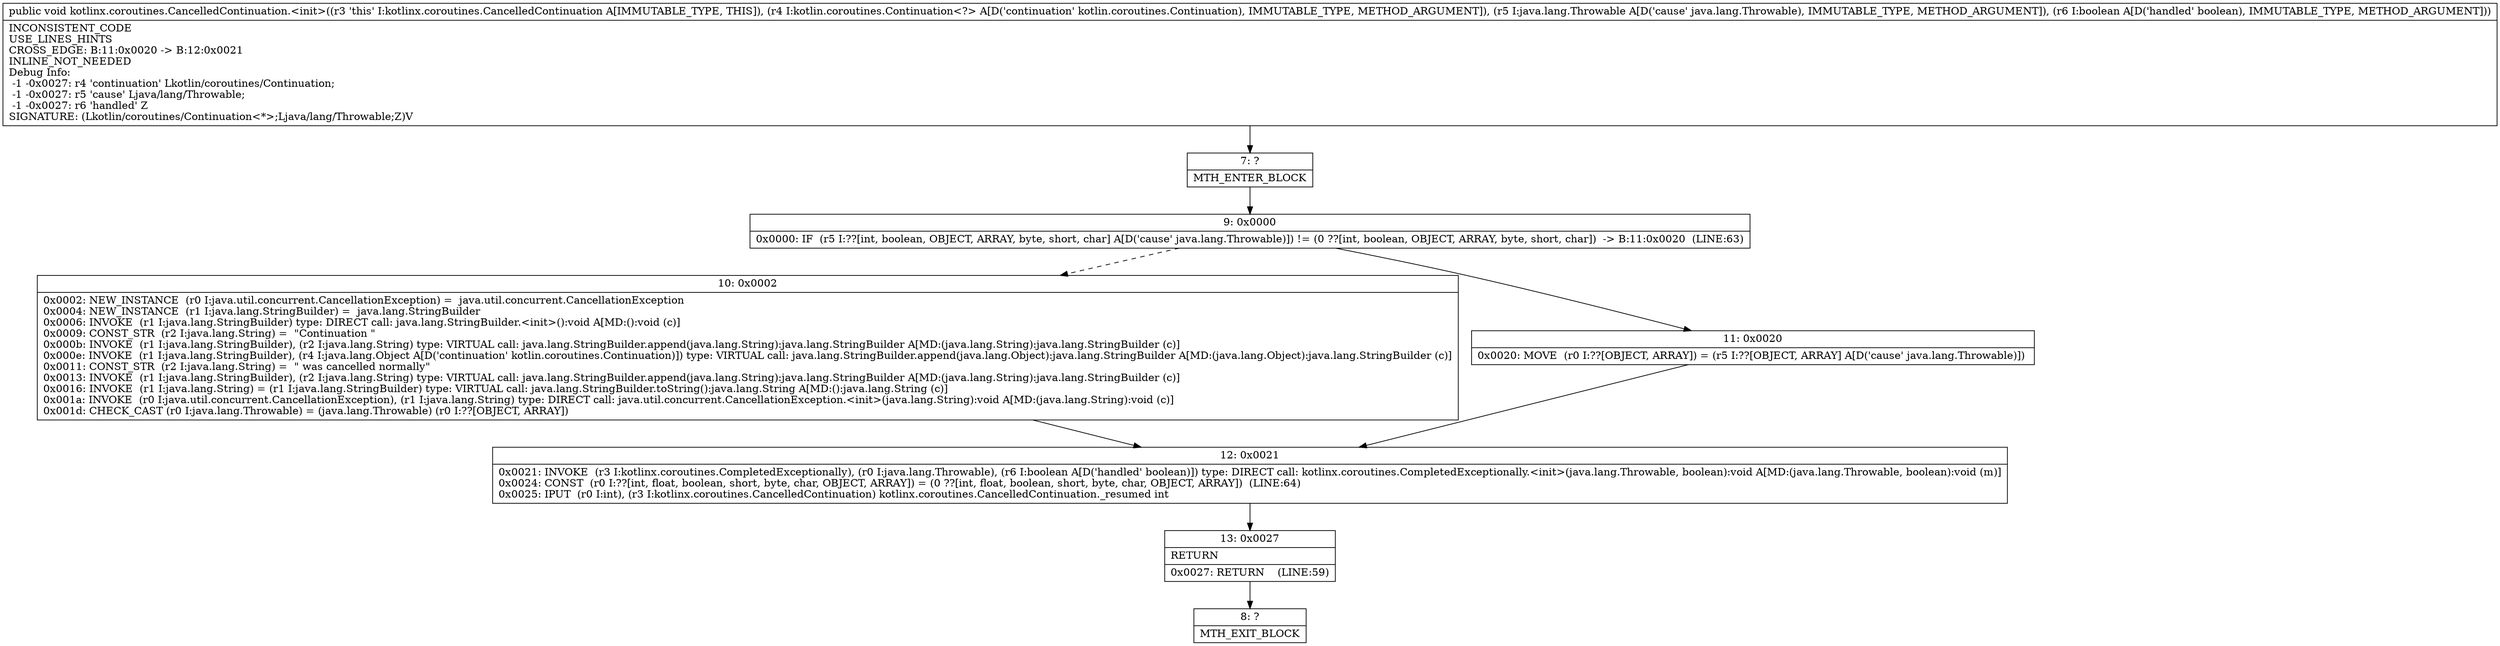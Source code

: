 digraph "CFG forkotlinx.coroutines.CancelledContinuation.\<init\>(Lkotlin\/coroutines\/Continuation;Ljava\/lang\/Throwable;Z)V" {
Node_7 [shape=record,label="{7\:\ ?|MTH_ENTER_BLOCK\l}"];
Node_9 [shape=record,label="{9\:\ 0x0000|0x0000: IF  (r5 I:??[int, boolean, OBJECT, ARRAY, byte, short, char] A[D('cause' java.lang.Throwable)]) != (0 ??[int, boolean, OBJECT, ARRAY, byte, short, char])  \-\> B:11:0x0020  (LINE:63)\l}"];
Node_10 [shape=record,label="{10\:\ 0x0002|0x0002: NEW_INSTANCE  (r0 I:java.util.concurrent.CancellationException) =  java.util.concurrent.CancellationException \l0x0004: NEW_INSTANCE  (r1 I:java.lang.StringBuilder) =  java.lang.StringBuilder \l0x0006: INVOKE  (r1 I:java.lang.StringBuilder) type: DIRECT call: java.lang.StringBuilder.\<init\>():void A[MD:():void (c)]\l0x0009: CONST_STR  (r2 I:java.lang.String) =  \"Continuation \" \l0x000b: INVOKE  (r1 I:java.lang.StringBuilder), (r2 I:java.lang.String) type: VIRTUAL call: java.lang.StringBuilder.append(java.lang.String):java.lang.StringBuilder A[MD:(java.lang.String):java.lang.StringBuilder (c)]\l0x000e: INVOKE  (r1 I:java.lang.StringBuilder), (r4 I:java.lang.Object A[D('continuation' kotlin.coroutines.Continuation)]) type: VIRTUAL call: java.lang.StringBuilder.append(java.lang.Object):java.lang.StringBuilder A[MD:(java.lang.Object):java.lang.StringBuilder (c)]\l0x0011: CONST_STR  (r2 I:java.lang.String) =  \" was cancelled normally\" \l0x0013: INVOKE  (r1 I:java.lang.StringBuilder), (r2 I:java.lang.String) type: VIRTUAL call: java.lang.StringBuilder.append(java.lang.String):java.lang.StringBuilder A[MD:(java.lang.String):java.lang.StringBuilder (c)]\l0x0016: INVOKE  (r1 I:java.lang.String) = (r1 I:java.lang.StringBuilder) type: VIRTUAL call: java.lang.StringBuilder.toString():java.lang.String A[MD:():java.lang.String (c)]\l0x001a: INVOKE  (r0 I:java.util.concurrent.CancellationException), (r1 I:java.lang.String) type: DIRECT call: java.util.concurrent.CancellationException.\<init\>(java.lang.String):void A[MD:(java.lang.String):void (c)]\l0x001d: CHECK_CAST (r0 I:java.lang.Throwable) = (java.lang.Throwable) (r0 I:??[OBJECT, ARRAY]) \l}"];
Node_12 [shape=record,label="{12\:\ 0x0021|0x0021: INVOKE  (r3 I:kotlinx.coroutines.CompletedExceptionally), (r0 I:java.lang.Throwable), (r6 I:boolean A[D('handled' boolean)]) type: DIRECT call: kotlinx.coroutines.CompletedExceptionally.\<init\>(java.lang.Throwable, boolean):void A[MD:(java.lang.Throwable, boolean):void (m)]\l0x0024: CONST  (r0 I:??[int, float, boolean, short, byte, char, OBJECT, ARRAY]) = (0 ??[int, float, boolean, short, byte, char, OBJECT, ARRAY])  (LINE:64)\l0x0025: IPUT  (r0 I:int), (r3 I:kotlinx.coroutines.CancelledContinuation) kotlinx.coroutines.CancelledContinuation._resumed int \l}"];
Node_13 [shape=record,label="{13\:\ 0x0027|RETURN\l|0x0027: RETURN    (LINE:59)\l}"];
Node_8 [shape=record,label="{8\:\ ?|MTH_EXIT_BLOCK\l}"];
Node_11 [shape=record,label="{11\:\ 0x0020|0x0020: MOVE  (r0 I:??[OBJECT, ARRAY]) = (r5 I:??[OBJECT, ARRAY] A[D('cause' java.lang.Throwable)]) \l}"];
MethodNode[shape=record,label="{public void kotlinx.coroutines.CancelledContinuation.\<init\>((r3 'this' I:kotlinx.coroutines.CancelledContinuation A[IMMUTABLE_TYPE, THIS]), (r4 I:kotlin.coroutines.Continuation\<?\> A[D('continuation' kotlin.coroutines.Continuation), IMMUTABLE_TYPE, METHOD_ARGUMENT]), (r5 I:java.lang.Throwable A[D('cause' java.lang.Throwable), IMMUTABLE_TYPE, METHOD_ARGUMENT]), (r6 I:boolean A[D('handled' boolean), IMMUTABLE_TYPE, METHOD_ARGUMENT]))  | INCONSISTENT_CODE\lUSE_LINES_HINTS\lCROSS_EDGE: B:11:0x0020 \-\> B:12:0x0021\lINLINE_NOT_NEEDED\lDebug Info:\l  \-1 \-0x0027: r4 'continuation' Lkotlin\/coroutines\/Continuation;\l  \-1 \-0x0027: r5 'cause' Ljava\/lang\/Throwable;\l  \-1 \-0x0027: r6 'handled' Z\lSIGNATURE: (Lkotlin\/coroutines\/Continuation\<*\>;Ljava\/lang\/Throwable;Z)V\l}"];
MethodNode -> Node_7;Node_7 -> Node_9;
Node_9 -> Node_10[style=dashed];
Node_9 -> Node_11;
Node_10 -> Node_12;
Node_12 -> Node_13;
Node_13 -> Node_8;
Node_11 -> Node_12;
}

